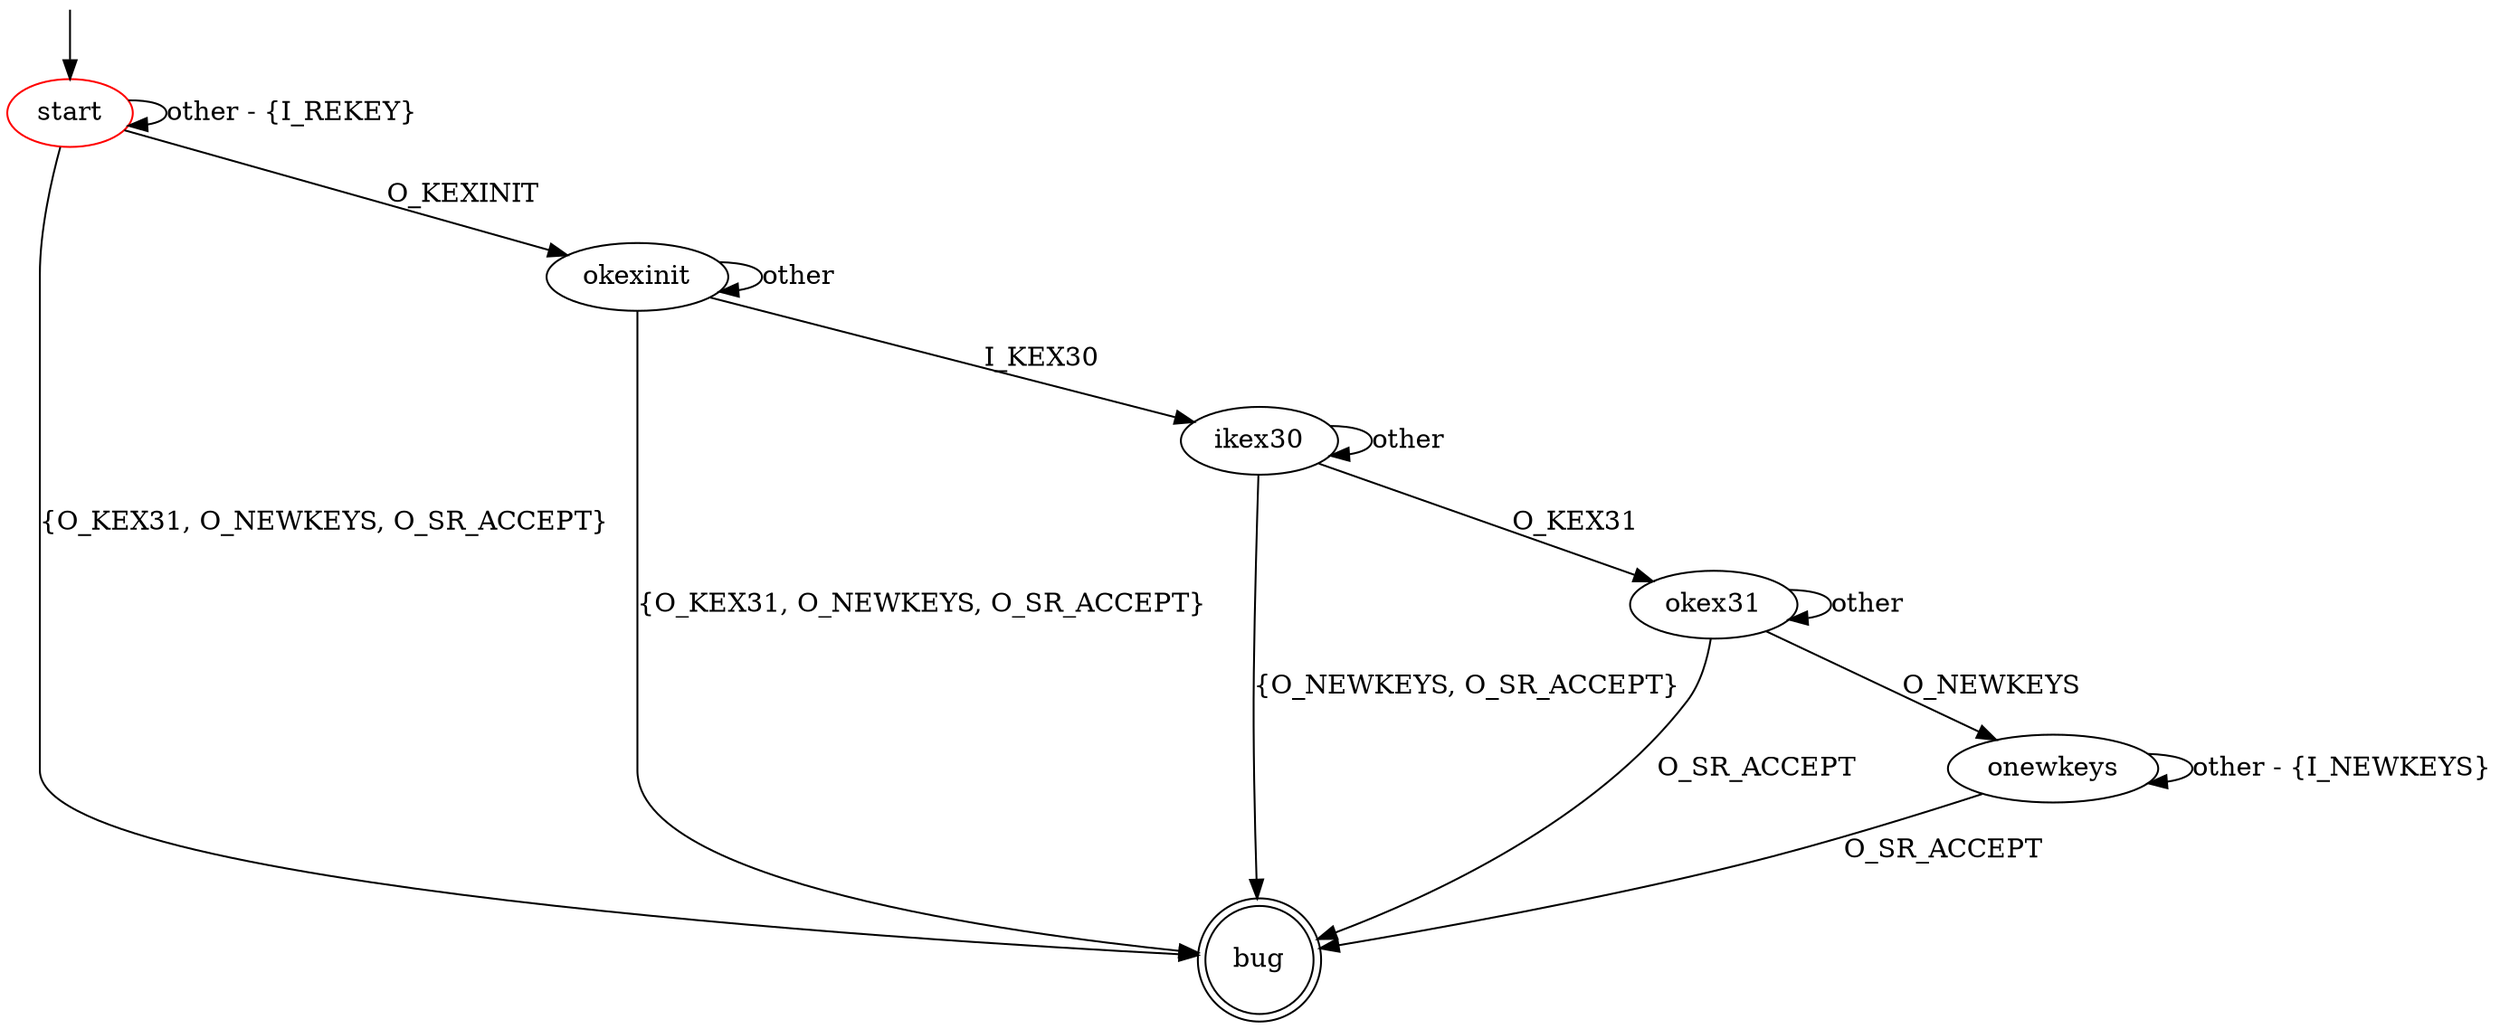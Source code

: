digraph G {
label=""
start [color="red"]
bug [shape="doublecircle"]

start -> okexinit [label="O_KEXINIT"]
start -> start [label="other - {I_REKEY}"]
start -> bug [label="{O_KEX31, O_NEWKEYS, O_SR_ACCEPT}"]

okexinit -> ikex30 [label="I_KEX30"]
okexinit -> okexinit [label="other"]
okexinit -> bug [label="{O_KEX31, O_NEWKEYS, O_SR_ACCEPT}"]

ikex30 -> okex31 [label="O_KEX31"]
ikex30 -> ikex30 [label="other"]
ikex30 -> bug [label="{O_NEWKEYS, O_SR_ACCEPT}"]

okex31 -> onewkeys [label="O_NEWKEYS"]
okex31 -> okex31 [label="other"]
okex31 -> bug [label="O_SR_ACCEPT"]

onewkeys -> bug [label="O_SR_ACCEPT"]
onewkeys -> onewkeys [label="other - {I_NEWKEYS}"]

__start0 [label="" shape="none" width="0" height="0"];
__start0 -> start;
}
